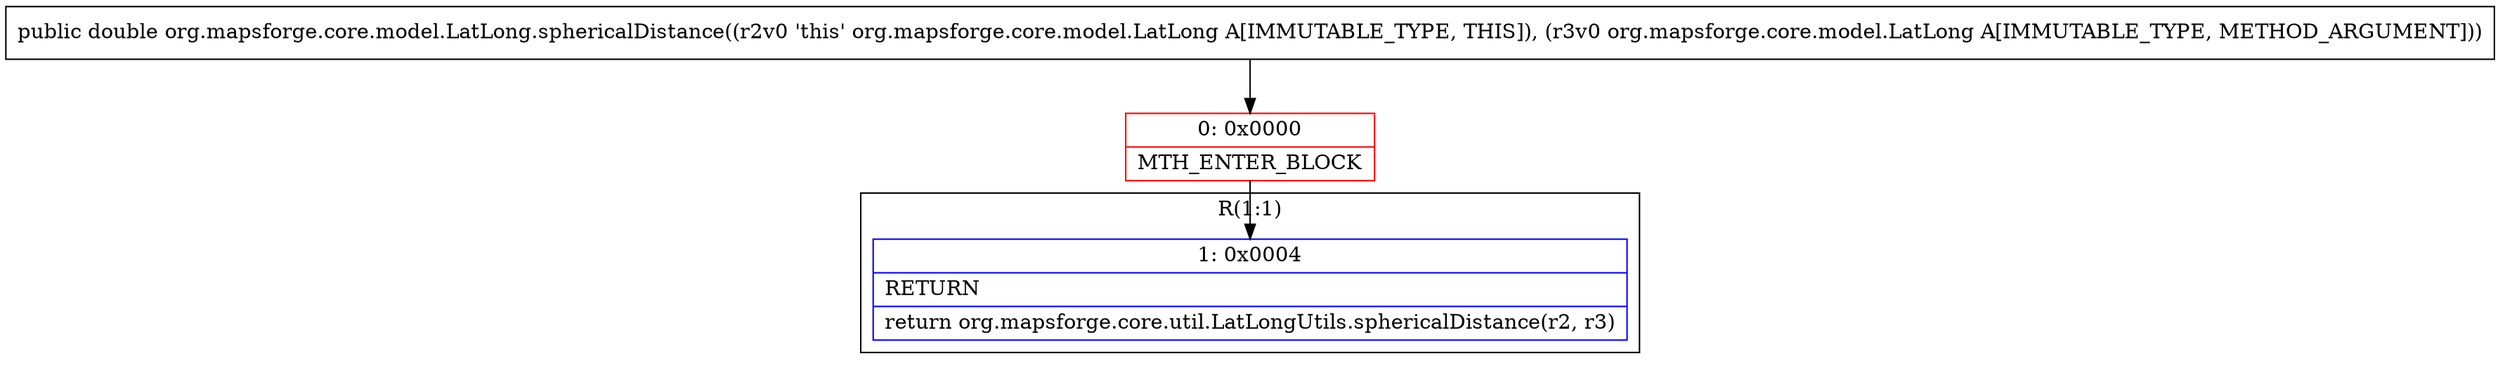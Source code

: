 digraph "CFG fororg.mapsforge.core.model.LatLong.sphericalDistance(Lorg\/mapsforge\/core\/model\/LatLong;)D" {
subgraph cluster_Region_977083324 {
label = "R(1:1)";
node [shape=record,color=blue];
Node_1 [shape=record,label="{1\:\ 0x0004|RETURN\l|return org.mapsforge.core.util.LatLongUtils.sphericalDistance(r2, r3)\l}"];
}
Node_0 [shape=record,color=red,label="{0\:\ 0x0000|MTH_ENTER_BLOCK\l}"];
MethodNode[shape=record,label="{public double org.mapsforge.core.model.LatLong.sphericalDistance((r2v0 'this' org.mapsforge.core.model.LatLong A[IMMUTABLE_TYPE, THIS]), (r3v0 org.mapsforge.core.model.LatLong A[IMMUTABLE_TYPE, METHOD_ARGUMENT])) }"];
MethodNode -> Node_0;
Node_0 -> Node_1;
}

